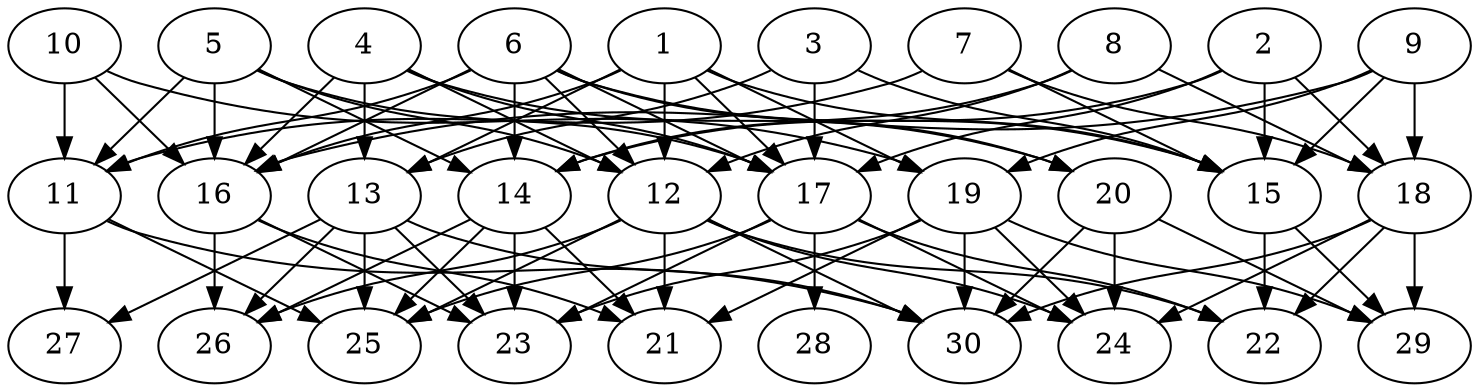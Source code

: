 // DAG automatically generated by daggen at Thu Oct  3 14:04:19 2019
// ./daggen --dot -n 30 --ccr 0.5 --fat 0.7 --regular 0.9 --density 0.6 --mindata 5242880 --maxdata 52428800 
digraph G {
  1 [size="103944192", alpha="0.16", expect_size="51972096"] 
  1 -> 12 [size ="51972096"]
  1 -> 13 [size ="51972096"]
  1 -> 15 [size ="51972096"]
  1 -> 16 [size ="51972096"]
  1 -> 17 [size ="51972096"]
  1 -> 19 [size ="51972096"]
  2 [size="30932992", alpha="0.05", expect_size="15466496"] 
  2 -> 14 [size ="15466496"]
  2 -> 15 [size ="15466496"]
  2 -> 17 [size ="15466496"]
  2 -> 18 [size ="15466496"]
  3 [size="103360512", alpha="0.12", expect_size="51680256"] 
  3 -> 13 [size ="51680256"]
  3 -> 15 [size ="51680256"]
  3 -> 17 [size ="51680256"]
  4 [size="51597312", alpha="0.15", expect_size="25798656"] 
  4 -> 12 [size ="25798656"]
  4 -> 13 [size ="25798656"]
  4 -> 16 [size ="25798656"]
  4 -> 17 [size ="25798656"]
  4 -> 20 [size ="25798656"]
  5 [size="85671936", alpha="0.03", expect_size="42835968"] 
  5 -> 11 [size ="42835968"]
  5 -> 12 [size ="42835968"]
  5 -> 14 [size ="42835968"]
  5 -> 16 [size ="42835968"]
  5 -> 17 [size ="42835968"]
  6 [size="87851008", alpha="0.18", expect_size="43925504"] 
  6 -> 11 [size ="43925504"]
  6 -> 12 [size ="43925504"]
  6 -> 14 [size ="43925504"]
  6 -> 15 [size ="43925504"]
  6 -> 16 [size ="43925504"]
  6 -> 17 [size ="43925504"]
  6 -> 20 [size ="43925504"]
  7 [size="77084672", alpha="0.08", expect_size="38542336"] 
  7 -> 11 [size ="38542336"]
  7 -> 15 [size ="38542336"]
  7 -> 18 [size ="38542336"]
  8 [size="55341056", alpha="0.18", expect_size="27670528"] 
  8 -> 12 [size ="27670528"]
  8 -> 14 [size ="27670528"]
  8 -> 18 [size ="27670528"]
  9 [size="95602688", alpha="0.20", expect_size="47801344"] 
  9 -> 15 [size ="47801344"]
  9 -> 16 [size ="47801344"]
  9 -> 18 [size ="47801344"]
  9 -> 19 [size ="47801344"]
  10 [size="43819008", alpha="0.18", expect_size="21909504"] 
  10 -> 11 [size ="21909504"]
  10 -> 16 [size ="21909504"]
  10 -> 19 [size ="21909504"]
  11 [size="17047552", alpha="0.02", expect_size="8523776"] 
  11 -> 25 [size ="8523776"]
  11 -> 27 [size ="8523776"]
  11 -> 30 [size ="8523776"]
  12 [size="93257728", alpha="0.11", expect_size="46628864"] 
  12 -> 21 [size ="46628864"]
  12 -> 22 [size ="46628864"]
  12 -> 24 [size ="46628864"]
  12 -> 25 [size ="46628864"]
  12 -> 26 [size ="46628864"]
  12 -> 30 [size ="46628864"]
  13 [size="23281664", alpha="0.03", expect_size="11640832"] 
  13 -> 23 [size ="11640832"]
  13 -> 25 [size ="11640832"]
  13 -> 26 [size ="11640832"]
  13 -> 27 [size ="11640832"]
  13 -> 30 [size ="11640832"]
  14 [size="80640000", alpha="0.17", expect_size="40320000"] 
  14 -> 21 [size ="40320000"]
  14 -> 23 [size ="40320000"]
  14 -> 25 [size ="40320000"]
  14 -> 26 [size ="40320000"]
  15 [size="54831104", alpha="0.18", expect_size="27415552"] 
  15 -> 22 [size ="27415552"]
  15 -> 29 [size ="27415552"]
  16 [size="67981312", alpha="0.02", expect_size="33990656"] 
  16 -> 21 [size ="33990656"]
  16 -> 23 [size ="33990656"]
  16 -> 26 [size ="33990656"]
  17 [size="60176384", alpha="0.04", expect_size="30088192"] 
  17 -> 22 [size ="30088192"]
  17 -> 23 [size ="30088192"]
  17 -> 24 [size ="30088192"]
  17 -> 25 [size ="30088192"]
  17 -> 28 [size ="30088192"]
  18 [size="96212992", alpha="0.18", expect_size="48106496"] 
  18 -> 22 [size ="48106496"]
  18 -> 24 [size ="48106496"]
  18 -> 29 [size ="48106496"]
  18 -> 30 [size ="48106496"]
  19 [size="84924416", alpha="0.09", expect_size="42462208"] 
  19 -> 21 [size ="42462208"]
  19 -> 23 [size ="42462208"]
  19 -> 24 [size ="42462208"]
  19 -> 29 [size ="42462208"]
  19 -> 30 [size ="42462208"]
  20 [size="84523008", alpha="0.14", expect_size="42261504"] 
  20 -> 24 [size ="42261504"]
  20 -> 29 [size ="42261504"]
  20 -> 30 [size ="42261504"]
  21 [size="76154880", alpha="0.18", expect_size="38077440"] 
  22 [size="83873792", alpha="0.07", expect_size="41936896"] 
  23 [size="41852928", alpha="0.16", expect_size="20926464"] 
  24 [size="57286656", alpha="0.13", expect_size="28643328"] 
  25 [size="44345344", alpha="0.06", expect_size="22172672"] 
  26 [size="33269760", alpha="0.16", expect_size="16634880"] 
  27 [size="43692032", alpha="0.20", expect_size="21846016"] 
  28 [size="62431232", alpha="0.13", expect_size="31215616"] 
  29 [size="52041728", alpha="0.04", expect_size="26020864"] 
  30 [size="93106176", alpha="0.03", expect_size="46553088"] 
}
